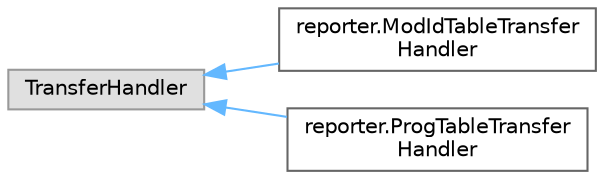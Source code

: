 digraph "Graphical Class Hierarchy"
{
 // LATEX_PDF_SIZE
  bgcolor="transparent";
  edge [fontname=Helvetica,fontsize=10,labelfontname=Helvetica,labelfontsize=10];
  node [fontname=Helvetica,fontsize=10,shape=box,height=0.2,width=0.4];
  rankdir="LR";
  Node0 [id="Node000000",label="TransferHandler",height=0.2,width=0.4,color="grey60", fillcolor="#E0E0E0", style="filled",tooltip=" "];
  Node0 -> Node1 [id="edge212_Node000000_Node000001",dir="back",color="steelblue1",style="solid",tooltip=" "];
  Node1 [id="Node000001",label="reporter.ModIdTableTransfer\lHandler",height=0.2,width=0.4,color="grey40", fillcolor="white", style="filled",URL="$classreporter_1_1_mod_id_table_transfer_handler.html",tooltip=" "];
  Node0 -> Node2 [id="edge213_Node000000_Node000002",dir="back",color="steelblue1",style="solid",tooltip=" "];
  Node2 [id="Node000002",label="reporter.ProgTableTransfer\lHandler",height=0.2,width=0.4,color="grey40", fillcolor="white", style="filled",URL="$classreporter_1_1_prog_table_transfer_handler.html",tooltip=" "];
}
